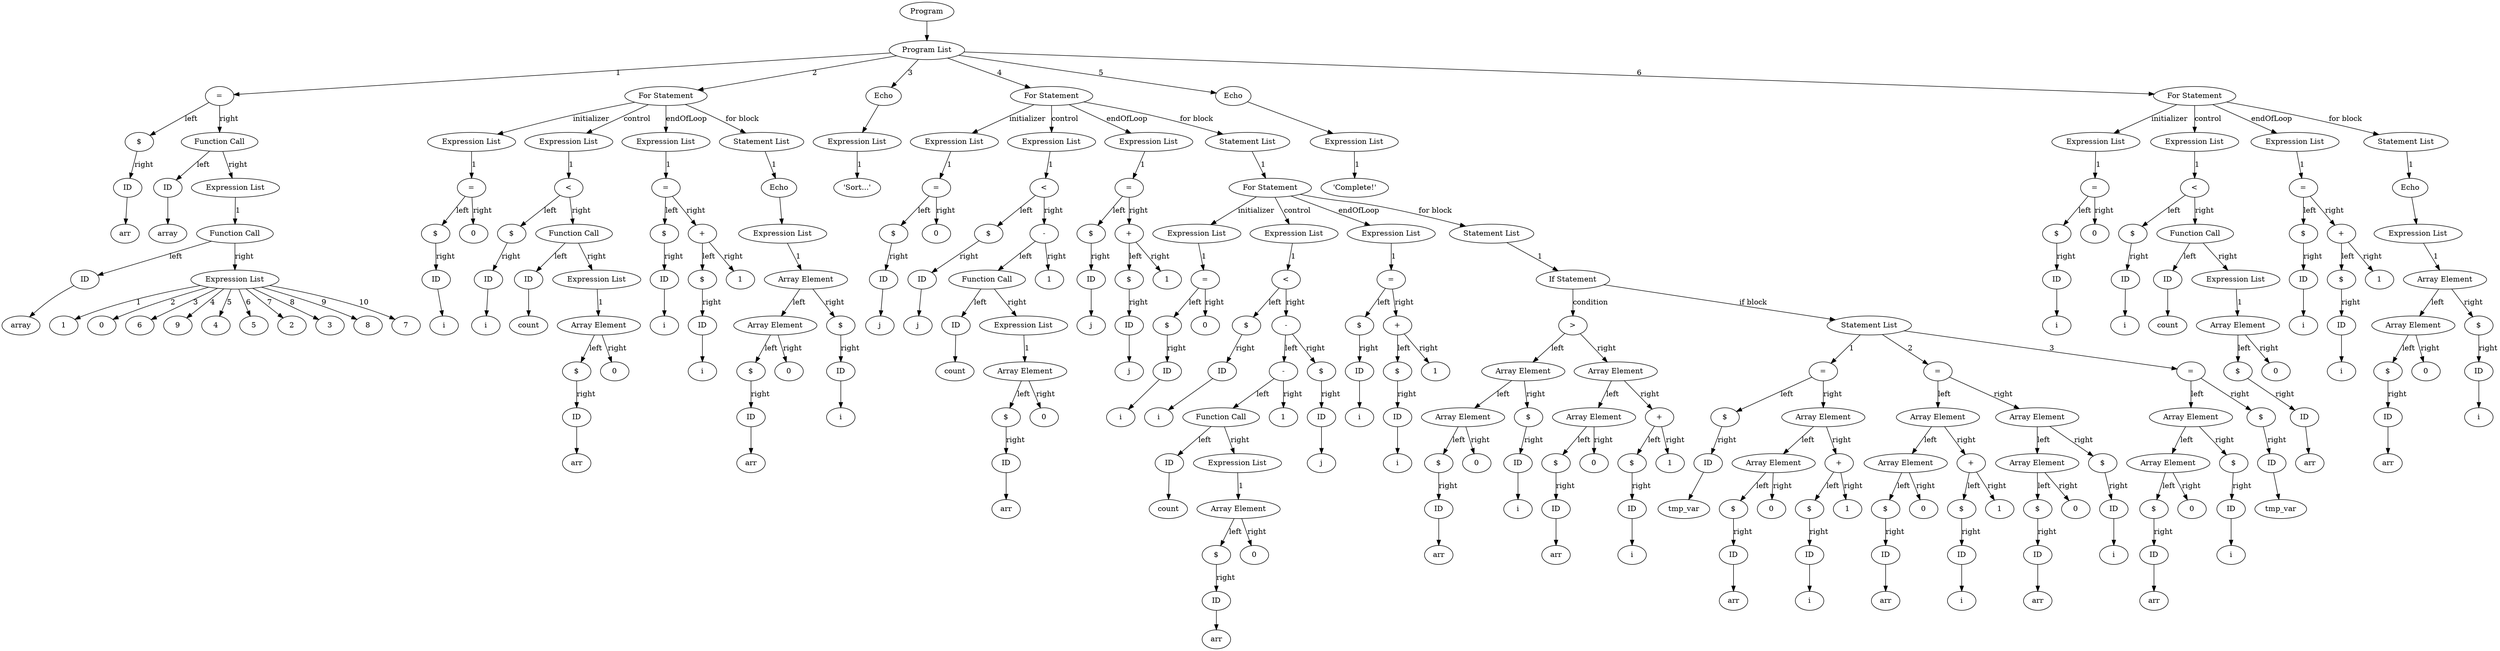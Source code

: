 digraph G {
node260 [label="Program"];
node261 [label="Program List"];
node260->node261 [label=""];
node261->node262 [label="1"];
node262 [label="="];
node262->node263 [label="left"];
node263 [label="$"];
node263->node264 [label="right"];
node264 [label="ID"];
node264->node265 [label=""];
node265 [label="arr"];
node262->node266 [label="right"];
node266 [label="Function Call"];
node266->node267 [label="left"];
node267 [label="ID"];
node267->node268 [label=""];
node268 [label="array"];
node269 [label="Expression List"];
node266->node269 [label="right"];
node269->node270 [label="1"];
node270 [label="Function Call"];
node270->node271 [label="left"];
node271 [label="ID"];
node271->node272 [label=""];
node272 [label="array"];
node273 [label="Expression List"];
node270->node273 [label="right"];
node273->node274 [label="1"];
node274 [label="1"];
node273->node275 [label="2"];
node275 [label="0"];
node273->node276 [label="3"];
node276 [label="6"];
node273->node277 [label="4"];
node277 [label="9"];
node273->node278 [label="5"];
node278 [label="4"];
node273->node279 [label="6"];
node279 [label="5"];
node273->node280 [label="7"];
node280 [label="2"];
node273->node281 [label="8"];
node281 [label="3"];
node273->node282 [label="9"];
node282 [label="8"];
node273->node283 [label="10"];
node283 [label="7"];
node284 [label="For Statement"];
node261->node284 [label="2"];
node285 [label="Expression List"];
node284->node285 [label="initializer"];
node285->node286 [label="1"];
node286 [label="="];
node286->node287 [label="left"];
node287 [label="$"];
node287->node288 [label="right"];
node288 [label="ID"];
node288->node289 [label=""];
node289 [label="i"];
node286->node290 [label="right"];
node290 [label="0"];
node291 [label="Expression List"];
node284->node291 [label="control"];
node291->node292 [label="1"];
node292 [label="<"];
node292->node293 [label="left"];
node293 [label="$"];
node293->node294 [label="right"];
node294 [label="ID"];
node294->node295 [label=""];
node295 [label="i"];
node292->node296 [label="right"];
node296 [label="Function Call"];
node296->node297 [label="left"];
node297 [label="ID"];
node297->node298 [label=""];
node298 [label="count"];
node299 [label="Expression List"];
node296->node299 [label="right"];
node299->node300 [label="1"];
node300 [label="Array Element"];
node300->node301 [label="left"];
node301 [label="$"];
node301->node302 [label="right"];
node302 [label="ID"];
node302->node303 [label=""];
node303 [label="arr"];
node300->node304 [label="right"];
node304 [label="0"];
node305 [label="Expression List"];
node284->node305 [label="endOfLoop"];
node305->node306 [label="1"];
node306 [label="="];
node306->node307 [label="left"];
node307 [label="$"];
node307->node308 [label="right"];
node308 [label="ID"];
node308->node309 [label=""];
node309 [label="i"];
node306->node310 [label="right"];
node310 [label="+"];
node310->node311 [label="left"];
node311 [label="$"];
node311->node312 [label="right"];
node312 [label="ID"];
node312->node313 [label=""];
node313 [label="i"];
node310->node314 [label="right"];
node314 [label="1"];
node315 [label="Statement List"];
node284->node315 [label="for block"];
node315->node316 [label="1"];
node316 [label="Echo"];
node317 [label="Expression List"];
node316->node317 [label=""];
node317->node318 [label="1"];
node318 [label="Array Element"];
node318->node319 [label="left"];
node319 [label="Array Element"];
node319->node320 [label="left"];
node320 [label="$"];
node320->node321 [label="right"];
node321 [label="ID"];
node321->node322 [label=""];
node322 [label="arr"];
node319->node323 [label="right"];
node323 [label="0"];
node318->node324 [label="right"];
node324 [label="$"];
node324->node325 [label="right"];
node325 [label="ID"];
node325->node326 [label=""];
node326 [label="i"];
node261->node327 [label="3"];
node327 [label="Echo"];
node328 [label="Expression List"];
node327->node328 [label=""];
node328->node329 [label="1"];
node329 [label="'Sort...'"];
node330 [label="For Statement"];
node261->node330 [label="4"];
node331 [label="Expression List"];
node330->node331 [label="initializer"];
node331->node332 [label="1"];
node332 [label="="];
node332->node333 [label="left"];
node333 [label="$"];
node333->node334 [label="right"];
node334 [label="ID"];
node334->node335 [label=""];
node335 [label="j"];
node332->node336 [label="right"];
node336 [label="0"];
node337 [label="Expression List"];
node330->node337 [label="control"];
node337->node338 [label="1"];
node338 [label="<"];
node338->node339 [label="left"];
node339 [label="$"];
node339->node340 [label="right"];
node340 [label="ID"];
node340->node341 [label=""];
node341 [label="j"];
node338->node342 [label="right"];
node342 [label="-"];
node342->node343 [label="left"];
node343 [label="Function Call"];
node343->node344 [label="left"];
node344 [label="ID"];
node344->node345 [label=""];
node345 [label="count"];
node346 [label="Expression List"];
node343->node346 [label="right"];
node346->node347 [label="1"];
node347 [label="Array Element"];
node347->node348 [label="left"];
node348 [label="$"];
node348->node349 [label="right"];
node349 [label="ID"];
node349->node350 [label=""];
node350 [label="arr"];
node347->node351 [label="right"];
node351 [label="0"];
node342->node352 [label="right"];
node352 [label="1"];
node353 [label="Expression List"];
node330->node353 [label="endOfLoop"];
node353->node354 [label="1"];
node354 [label="="];
node354->node355 [label="left"];
node355 [label="$"];
node355->node356 [label="right"];
node356 [label="ID"];
node356->node357 [label=""];
node357 [label="j"];
node354->node358 [label="right"];
node358 [label="+"];
node358->node359 [label="left"];
node359 [label="$"];
node359->node360 [label="right"];
node360 [label="ID"];
node360->node361 [label=""];
node361 [label="j"];
node358->node362 [label="right"];
node362 [label="1"];
node363 [label="Statement List"];
node330->node363 [label="for block"];
node364 [label="For Statement"];
node363->node364 [label="1"];
node365 [label="Expression List"];
node364->node365 [label="initializer"];
node365->node366 [label="1"];
node366 [label="="];
node366->node367 [label="left"];
node367 [label="$"];
node367->node368 [label="right"];
node368 [label="ID"];
node368->node369 [label=""];
node369 [label="i"];
node366->node370 [label="right"];
node370 [label="0"];
node371 [label="Expression List"];
node364->node371 [label="control"];
node371->node372 [label="1"];
node372 [label="<"];
node372->node373 [label="left"];
node373 [label="$"];
node373->node374 [label="right"];
node374 [label="ID"];
node374->node375 [label=""];
node375 [label="i"];
node372->node376 [label="right"];
node376 [label="-"];
node376->node377 [label="left"];
node377 [label="-"];
node377->node378 [label="left"];
node378 [label="Function Call"];
node378->node379 [label="left"];
node379 [label="ID"];
node379->node380 [label=""];
node380 [label="count"];
node381 [label="Expression List"];
node378->node381 [label="right"];
node381->node382 [label="1"];
node382 [label="Array Element"];
node382->node383 [label="left"];
node383 [label="$"];
node383->node384 [label="right"];
node384 [label="ID"];
node384->node385 [label=""];
node385 [label="arr"];
node382->node386 [label="right"];
node386 [label="0"];
node377->node387 [label="right"];
node387 [label="1"];
node376->node388 [label="right"];
node388 [label="$"];
node388->node389 [label="right"];
node389 [label="ID"];
node389->node390 [label=""];
node390 [label="j"];
node391 [label="Expression List"];
node364->node391 [label="endOfLoop"];
node391->node392 [label="1"];
node392 [label="="];
node392->node393 [label="left"];
node393 [label="$"];
node393->node394 [label="right"];
node394 [label="ID"];
node394->node395 [label=""];
node395 [label="i"];
node392->node396 [label="right"];
node396 [label="+"];
node396->node397 [label="left"];
node397 [label="$"];
node397->node398 [label="right"];
node398 [label="ID"];
node398->node399 [label=""];
node399 [label="i"];
node396->node400 [label="right"];
node400 [label="1"];
node401 [label="Statement List"];
node364->node401 [label="for block"];
node402 [label="If Statement"];
node401->node402 [label="1"];
node402->node403 [label="condition"];
node403 [label=">"];
node403->node404 [label="left"];
node404 [label="Array Element"];
node404->node405 [label="left"];
node405 [label="Array Element"];
node405->node406 [label="left"];
node406 [label="$"];
node406->node407 [label="right"];
node407 [label="ID"];
node407->node408 [label=""];
node408 [label="arr"];
node405->node409 [label="right"];
node409 [label="0"];
node404->node410 [label="right"];
node410 [label="$"];
node410->node411 [label="right"];
node411 [label="ID"];
node411->node412 [label=""];
node412 [label="i"];
node403->node413 [label="right"];
node413 [label="Array Element"];
node413->node414 [label="left"];
node414 [label="Array Element"];
node414->node415 [label="left"];
node415 [label="$"];
node415->node416 [label="right"];
node416 [label="ID"];
node416->node417 [label=""];
node417 [label="arr"];
node414->node418 [label="right"];
node418 [label="0"];
node413->node419 [label="right"];
node419 [label="+"];
node419->node420 [label="left"];
node420 [label="$"];
node420->node421 [label="right"];
node421 [label="ID"];
node421->node422 [label=""];
node422 [label="i"];
node419->node423 [label="right"];
node423 [label="1"];
node424 [label="Statement List"];
node402->node424 [label="if block"];
node424->node425 [label="1"];
node425 [label="="];
node425->node426 [label="left"];
node426 [label="$"];
node426->node427 [label="right"];
node427 [label="ID"];
node427->node428 [label=""];
node428 [label="tmp_var"];
node425->node429 [label="right"];
node429 [label="Array Element"];
node429->node430 [label="left"];
node430 [label="Array Element"];
node430->node431 [label="left"];
node431 [label="$"];
node431->node432 [label="right"];
node432 [label="ID"];
node432->node433 [label=""];
node433 [label="arr"];
node430->node434 [label="right"];
node434 [label="0"];
node429->node435 [label="right"];
node435 [label="+"];
node435->node436 [label="left"];
node436 [label="$"];
node436->node437 [label="right"];
node437 [label="ID"];
node437->node438 [label=""];
node438 [label="i"];
node435->node439 [label="right"];
node439 [label="1"];
node424->node440 [label="2"];
node440 [label="="];
node440->node441 [label="left"];
node441 [label="Array Element"];
node441->node442 [label="left"];
node442 [label="Array Element"];
node442->node443 [label="left"];
node443 [label="$"];
node443->node444 [label="right"];
node444 [label="ID"];
node444->node445 [label=""];
node445 [label="arr"];
node442->node446 [label="right"];
node446 [label="0"];
node441->node447 [label="right"];
node447 [label="+"];
node447->node448 [label="left"];
node448 [label="$"];
node448->node449 [label="right"];
node449 [label="ID"];
node449->node450 [label=""];
node450 [label="i"];
node447->node451 [label="right"];
node451 [label="1"];
node440->node452 [label="right"];
node452 [label="Array Element"];
node452->node453 [label="left"];
node453 [label="Array Element"];
node453->node454 [label="left"];
node454 [label="$"];
node454->node455 [label="right"];
node455 [label="ID"];
node455->node456 [label=""];
node456 [label="arr"];
node453->node457 [label="right"];
node457 [label="0"];
node452->node458 [label="right"];
node458 [label="$"];
node458->node459 [label="right"];
node459 [label="ID"];
node459->node460 [label=""];
node460 [label="i"];
node424->node461 [label="3"];
node461 [label="="];
node461->node462 [label="left"];
node462 [label="Array Element"];
node462->node463 [label="left"];
node463 [label="Array Element"];
node463->node464 [label="left"];
node464 [label="$"];
node464->node465 [label="right"];
node465 [label="ID"];
node465->node466 [label=""];
node466 [label="arr"];
node463->node467 [label="right"];
node467 [label="0"];
node462->node468 [label="right"];
node468 [label="$"];
node468->node469 [label="right"];
node469 [label="ID"];
node469->node470 [label=""];
node470 [label="i"];
node461->node471 [label="right"];
node471 [label="$"];
node471->node472 [label="right"];
node472 [label="ID"];
node472->node473 [label=""];
node473 [label="tmp_var"];
node261->node474 [label="5"];
node474 [label="Echo"];
node475 [label="Expression List"];
node474->node475 [label=""];
node475->node476 [label="1"];
node476 [label="'Complete!'"];
node477 [label="For Statement"];
node261->node477 [label="6"];
node478 [label="Expression List"];
node477->node478 [label="initializer"];
node478->node479 [label="1"];
node479 [label="="];
node479->node480 [label="left"];
node480 [label="$"];
node480->node481 [label="right"];
node481 [label="ID"];
node481->node482 [label=""];
node482 [label="i"];
node479->node483 [label="right"];
node483 [label="0"];
node484 [label="Expression List"];
node477->node484 [label="control"];
node484->node485 [label="1"];
node485 [label="<"];
node485->node486 [label="left"];
node486 [label="$"];
node486->node487 [label="right"];
node487 [label="ID"];
node487->node488 [label=""];
node488 [label="i"];
node485->node489 [label="right"];
node489 [label="Function Call"];
node489->node490 [label="left"];
node490 [label="ID"];
node490->node491 [label=""];
node491 [label="count"];
node492 [label="Expression List"];
node489->node492 [label="right"];
node492->node493 [label="1"];
node493 [label="Array Element"];
node493->node494 [label="left"];
node494 [label="$"];
node494->node495 [label="right"];
node495 [label="ID"];
node495->node496 [label=""];
node496 [label="arr"];
node493->node497 [label="right"];
node497 [label="0"];
node498 [label="Expression List"];
node477->node498 [label="endOfLoop"];
node498->node499 [label="1"];
node499 [label="="];
node499->node500 [label="left"];
node500 [label="$"];
node500->node501 [label="right"];
node501 [label="ID"];
node501->node502 [label=""];
node502 [label="i"];
node499->node503 [label="right"];
node503 [label="+"];
node503->node504 [label="left"];
node504 [label="$"];
node504->node505 [label="right"];
node505 [label="ID"];
node505->node506 [label=""];
node506 [label="i"];
node503->node507 [label="right"];
node507 [label="1"];
node508 [label="Statement List"];
node477->node508 [label="for block"];
node508->node509 [label="1"];
node509 [label="Echo"];
node510 [label="Expression List"];
node509->node510 [label=""];
node510->node511 [label="1"];
node511 [label="Array Element"];
node511->node512 [label="left"];
node512 [label="Array Element"];
node512->node513 [label="left"];
node513 [label="$"];
node513->node514 [label="right"];
node514 [label="ID"];
node514->node515 [label=""];
node515 [label="arr"];
node512->node516 [label="right"];
node516 [label="0"];
node511->node517 [label="right"];
node517 [label="$"];
node517->node518 [label="right"];
node518 [label="ID"];
node518->node519 [label=""];
node519 [label="i"];
}